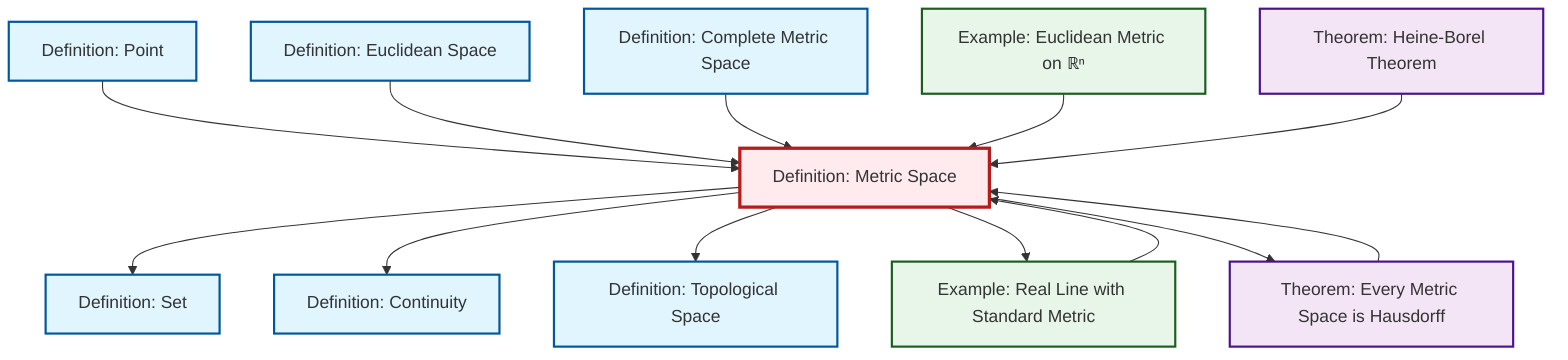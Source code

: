 graph TD
    classDef definition fill:#e1f5fe,stroke:#01579b,stroke-width:2px
    classDef theorem fill:#f3e5f5,stroke:#4a148c,stroke-width:2px
    classDef axiom fill:#fff3e0,stroke:#e65100,stroke-width:2px
    classDef example fill:#e8f5e9,stroke:#1b5e20,stroke-width:2px
    classDef current fill:#ffebee,stroke:#b71c1c,stroke-width:3px
    def-set["Definition: Set"]:::definition
    ex-euclidean-metric["Example: Euclidean Metric on ℝⁿ"]:::example
    def-continuity["Definition: Continuity"]:::definition
    def-metric-space["Definition: Metric Space"]:::definition
    def-complete-metric-space["Definition: Complete Metric Space"]:::definition
    def-point["Definition: Point"]:::definition
    def-euclidean-space["Definition: Euclidean Space"]:::definition
    ex-real-line-metric["Example: Real Line with Standard Metric"]:::example
    thm-metric-hausdorff["Theorem: Every Metric Space is Hausdorff"]:::theorem
    thm-heine-borel["Theorem: Heine-Borel Theorem"]:::theorem
    def-topological-space["Definition: Topological Space"]:::definition
    def-point --> def-metric-space
    def-metric-space --> def-set
    def-euclidean-space --> def-metric-space
    def-metric-space --> def-continuity
    def-metric-space --> def-topological-space
    ex-real-line-metric --> def-metric-space
    def-complete-metric-space --> def-metric-space
    def-metric-space --> ex-real-line-metric
    def-metric-space --> thm-metric-hausdorff
    ex-euclidean-metric --> def-metric-space
    thm-metric-hausdorff --> def-metric-space
    thm-heine-borel --> def-metric-space
    class def-metric-space current